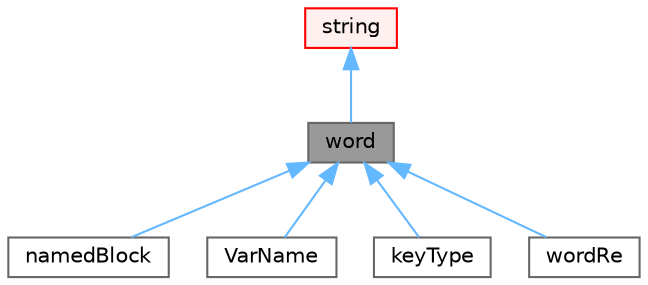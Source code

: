 digraph "word"
{
 // LATEX_PDF_SIZE
  bgcolor="transparent";
  edge [fontname=Helvetica,fontsize=10,labelfontname=Helvetica,labelfontsize=10];
  node [fontname=Helvetica,fontsize=10,shape=box,height=0.2,width=0.4];
  Node1 [id="Node000001",label="word",height=0.2,width=0.4,color="gray40", fillcolor="grey60", style="filled", fontcolor="black",tooltip="A class for handling words, derived from Foam::string."];
  Node2 -> Node1 [id="edge1_Node000001_Node000002",dir="back",color="steelblue1",style="solid",tooltip=" "];
  Node2 [id="Node000002",label="string",height=0.2,width=0.4,color="red", fillcolor="#FFF0F0", style="filled",URL="$classFoam_1_1string.html",tooltip="A class for handling character strings derived from std::string."];
  Node1 -> Node4 [id="edge2_Node000001_Node000004",dir="back",color="steelblue1",style="solid",tooltip=" "];
  Node4 [id="Node000004",label="namedBlock",height=0.2,width=0.4,color="gray40", fillcolor="white", style="filled",URL="$classFoam_1_1blocks_1_1namedBlock.html",tooltip="Gives name to a block."];
  Node1 -> Node5 [id="edge3_Node000001_Node000005",dir="back",color="steelblue1",style="solid",tooltip=" "];
  Node5 [id="Node000005",label="VarName",height=0.2,width=0.4,color="gray40", fillcolor="white", style="filled",URL="$classFoam_1_1ensight_1_1VarName.html",tooltip="Specification of a valid Ensight variable-name."];
  Node1 -> Node6 [id="edge4_Node000001_Node000006",dir="back",color="steelblue1",style="solid",tooltip=" "];
  Node6 [id="Node000006",label="keyType",height=0.2,width=0.4,color="gray40", fillcolor="white", style="filled",URL="$classFoam_1_1keyType.html",tooltip="A class for handling keywords in dictionaries."];
  Node1 -> Node7 [id="edge5_Node000001_Node000007",dir="back",color="steelblue1",style="solid",tooltip=" "];
  Node7 [id="Node000007",label="wordRe",height=0.2,width=0.4,color="gray40", fillcolor="white", style="filled",URL="$classFoam_1_1wordRe.html",tooltip="A wordRe is a Foam::word, but can contain a regular expression for matching words or strings."];
}

